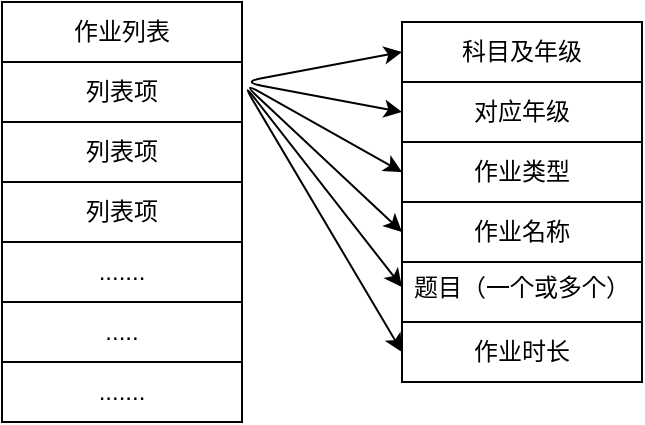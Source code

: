 <mxfile version="14.5.8" type="github">
  <diagram id="MiTNAccvemHluRNAL3pL" name="Page-1">
    <mxGraphModel dx="1038" dy="580" grid="1" gridSize="10" guides="1" tooltips="1" connect="1" arrows="1" fold="1" page="1" pageScale="1" pageWidth="827" pageHeight="1169" math="0" shadow="0">
      <root>
        <mxCell id="0" />
        <mxCell id="1" parent="0" />
        <mxCell id="sYeN8XCmpoUuENmkChBq-1" value="列表项" style="rounded=0;whiteSpace=wrap;html=1;" parent="1" vertex="1">
          <mxGeometry x="260" y="150" width="120" height="30" as="geometry" />
        </mxCell>
        <mxCell id="sYeN8XCmpoUuENmkChBq-2" value="作业列表" style="rounded=0;whiteSpace=wrap;html=1;" parent="1" vertex="1">
          <mxGeometry x="260" y="120" width="120" height="30" as="geometry" />
        </mxCell>
        <mxCell id="sYeN8XCmpoUuENmkChBq-3" value="列表项" style="rounded=0;whiteSpace=wrap;html=1;" parent="1" vertex="1">
          <mxGeometry x="260" y="180" width="120" height="30" as="geometry" />
        </mxCell>
        <mxCell id="sYeN8XCmpoUuENmkChBq-4" value="科目及年级" style="rounded=0;whiteSpace=wrap;html=1;" parent="1" vertex="1">
          <mxGeometry x="460" y="130" width="120" height="30" as="geometry" />
        </mxCell>
        <mxCell id="sYeN8XCmpoUuENmkChBq-5" value="......." style="rounded=0;whiteSpace=wrap;html=1;" parent="1" vertex="1">
          <mxGeometry x="260" y="300" width="120" height="30" as="geometry" />
        </mxCell>
        <mxCell id="sYeN8XCmpoUuENmkChBq-6" value="....." style="rounded=0;whiteSpace=wrap;html=1;" parent="1" vertex="1">
          <mxGeometry x="260" y="270" width="120" height="30" as="geometry" />
        </mxCell>
        <mxCell id="sYeN8XCmpoUuENmkChBq-7" value="......." style="rounded=0;whiteSpace=wrap;html=1;" parent="1" vertex="1">
          <mxGeometry x="260" y="240" width="120" height="30" as="geometry" />
        </mxCell>
        <mxCell id="sYeN8XCmpoUuENmkChBq-8" value="列表项" style="rounded=0;whiteSpace=wrap;html=1;" parent="1" vertex="1">
          <mxGeometry x="260" y="210" width="120" height="30" as="geometry" />
        </mxCell>
        <mxCell id="sYeN8XCmpoUuENmkChBq-9" value="对应年级" style="rounded=0;whiteSpace=wrap;html=1;" parent="1" vertex="1">
          <mxGeometry x="460" y="160" width="120" height="30" as="geometry" />
        </mxCell>
        <mxCell id="sYeN8XCmpoUuENmkChBq-10" value="" style="endArrow=classic;startArrow=classic;html=1;exitX=0;exitY=0.5;exitDx=0;exitDy=0;entryX=0;entryY=0.5;entryDx=0;entryDy=0;" parent="1" source="sYeN8XCmpoUuENmkChBq-9" target="sYeN8XCmpoUuENmkChBq-4" edge="1">
          <mxGeometry width="50" height="50" relative="1" as="geometry">
            <mxPoint x="350" y="180" as="sourcePoint" />
            <mxPoint x="400" y="130" as="targetPoint" />
            <Array as="points">
              <mxPoint x="380" y="160" />
            </Array>
          </mxGeometry>
        </mxCell>
        <mxCell id="sYeN8XCmpoUuENmkChBq-11" value="题目（一个或多个）" style="rounded=0;whiteSpace=wrap;html=1;" parent="1" vertex="1">
          <mxGeometry x="460" y="245" width="120" height="35" as="geometry" />
        </mxCell>
        <mxCell id="sYeN8XCmpoUuENmkChBq-12" value="作业名称" style="rounded=0;whiteSpace=wrap;html=1;" parent="1" vertex="1">
          <mxGeometry x="460" y="220" width="120" height="30" as="geometry" />
        </mxCell>
        <mxCell id="sYeN8XCmpoUuENmkChBq-13" value="作业类型" style="rounded=0;whiteSpace=wrap;html=1;" parent="1" vertex="1">
          <mxGeometry x="460" y="190" width="120" height="30" as="geometry" />
        </mxCell>
        <mxCell id="sYeN8XCmpoUuENmkChBq-14" value="" style="endArrow=classic;startArrow=classic;html=1;entryX=0;entryY=0.5;entryDx=0;entryDy=0;exitX=0;exitY=0.5;exitDx=0;exitDy=0;" parent="1" source="sYeN8XCmpoUuENmkChBq-12" target="sYeN8XCmpoUuENmkChBq-13" edge="1">
          <mxGeometry width="50" height="50" relative="1" as="geometry">
            <mxPoint x="380" y="270" as="sourcePoint" />
            <mxPoint x="430" y="220" as="targetPoint" />
            <Array as="points">
              <mxPoint x="380" y="160" />
            </Array>
          </mxGeometry>
        </mxCell>
        <mxCell id="sYeN8XCmpoUuENmkChBq-16" value="作业时长" style="rounded=0;whiteSpace=wrap;html=1;" parent="1" vertex="1">
          <mxGeometry x="460" y="280" width="120" height="30" as="geometry" />
        </mxCell>
        <mxCell id="sYeN8XCmpoUuENmkChBq-17" value="" style="endArrow=classic;startArrow=classic;html=1;entryX=0;entryY=0.5;entryDx=0;entryDy=0;exitX=0;exitY=0.5;exitDx=0;exitDy=0;" parent="1" source="sYeN8XCmpoUuENmkChBq-16" target="sYeN8XCmpoUuENmkChBq-11" edge="1">
          <mxGeometry width="50" height="50" relative="1" as="geometry">
            <mxPoint x="380" y="270" as="sourcePoint" />
            <mxPoint x="430" y="220" as="targetPoint" />
            <Array as="points">
              <mxPoint x="380" y="160" />
            </Array>
          </mxGeometry>
        </mxCell>
      </root>
    </mxGraphModel>
  </diagram>
</mxfile>
